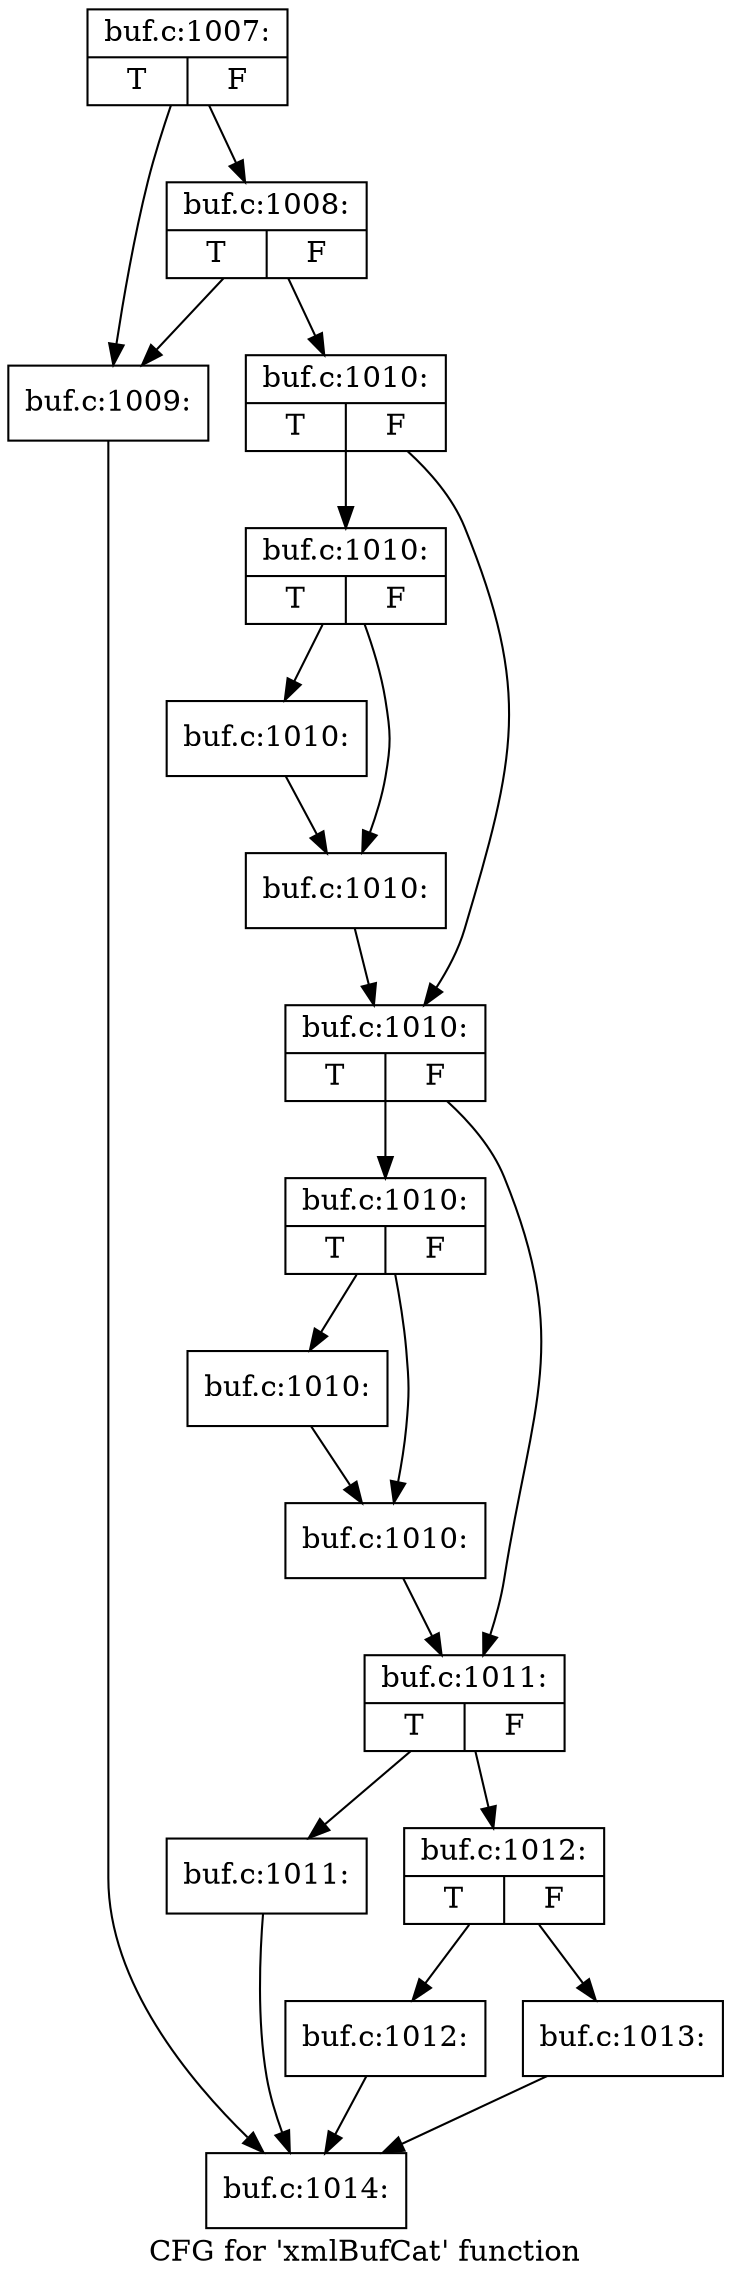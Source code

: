 digraph "CFG for 'xmlBufCat' function" {
	label="CFG for 'xmlBufCat' function";

	Node0x5620d20 [shape=record,label="{buf.c:1007:|{<s0>T|<s1>F}}"];
	Node0x5620d20 -> Node0x5620ac0;
	Node0x5620d20 -> Node0x5620b60;
	Node0x5620b60 [shape=record,label="{buf.c:1008:|{<s0>T|<s1>F}}"];
	Node0x5620b60 -> Node0x5620ac0;
	Node0x5620b60 -> Node0x5620b10;
	Node0x5620ac0 [shape=record,label="{buf.c:1009:}"];
	Node0x5620ac0 -> Node0x56119f0;
	Node0x5620b10 [shape=record,label="{buf.c:1010:|{<s0>T|<s1>F}}"];
	Node0x5620b10 -> Node0x5621ed0;
	Node0x5620b10 -> Node0x5621f20;
	Node0x5621ed0 [shape=record,label="{buf.c:1010:|{<s0>T|<s1>F}}"];
	Node0x5621ed0 -> Node0x56224a0;
	Node0x5621ed0 -> Node0x56224f0;
	Node0x56224a0 [shape=record,label="{buf.c:1010:}"];
	Node0x56224a0 -> Node0x56224f0;
	Node0x56224f0 [shape=record,label="{buf.c:1010:}"];
	Node0x56224f0 -> Node0x5621f20;
	Node0x5621f20 [shape=record,label="{buf.c:1010:|{<s0>T|<s1>F}}"];
	Node0x5621f20 -> Node0x5622b90;
	Node0x5621f20 -> Node0x5622be0;
	Node0x5622b90 [shape=record,label="{buf.c:1010:|{<s0>T|<s1>F}}"];
	Node0x5622b90 -> Node0x5623160;
	Node0x5622b90 -> Node0x56231b0;
	Node0x5623160 [shape=record,label="{buf.c:1010:}"];
	Node0x5623160 -> Node0x56231b0;
	Node0x56231b0 [shape=record,label="{buf.c:1010:}"];
	Node0x56231b0 -> Node0x5622be0;
	Node0x5622be0 [shape=record,label="{buf.c:1011:|{<s0>T|<s1>F}}"];
	Node0x5622be0 -> Node0x56238b0;
	Node0x5622be0 -> Node0x5623900;
	Node0x56238b0 [shape=record,label="{buf.c:1011:}"];
	Node0x56238b0 -> Node0x56119f0;
	Node0x5623900 [shape=record,label="{buf.c:1012:|{<s0>T|<s1>F}}"];
	Node0x5623900 -> Node0x5623ec0;
	Node0x5623900 -> Node0x5623f10;
	Node0x5623ec0 [shape=record,label="{buf.c:1012:}"];
	Node0x5623ec0 -> Node0x56119f0;
	Node0x5623f10 [shape=record,label="{buf.c:1013:}"];
	Node0x5623f10 -> Node0x56119f0;
	Node0x56119f0 [shape=record,label="{buf.c:1014:}"];
}
